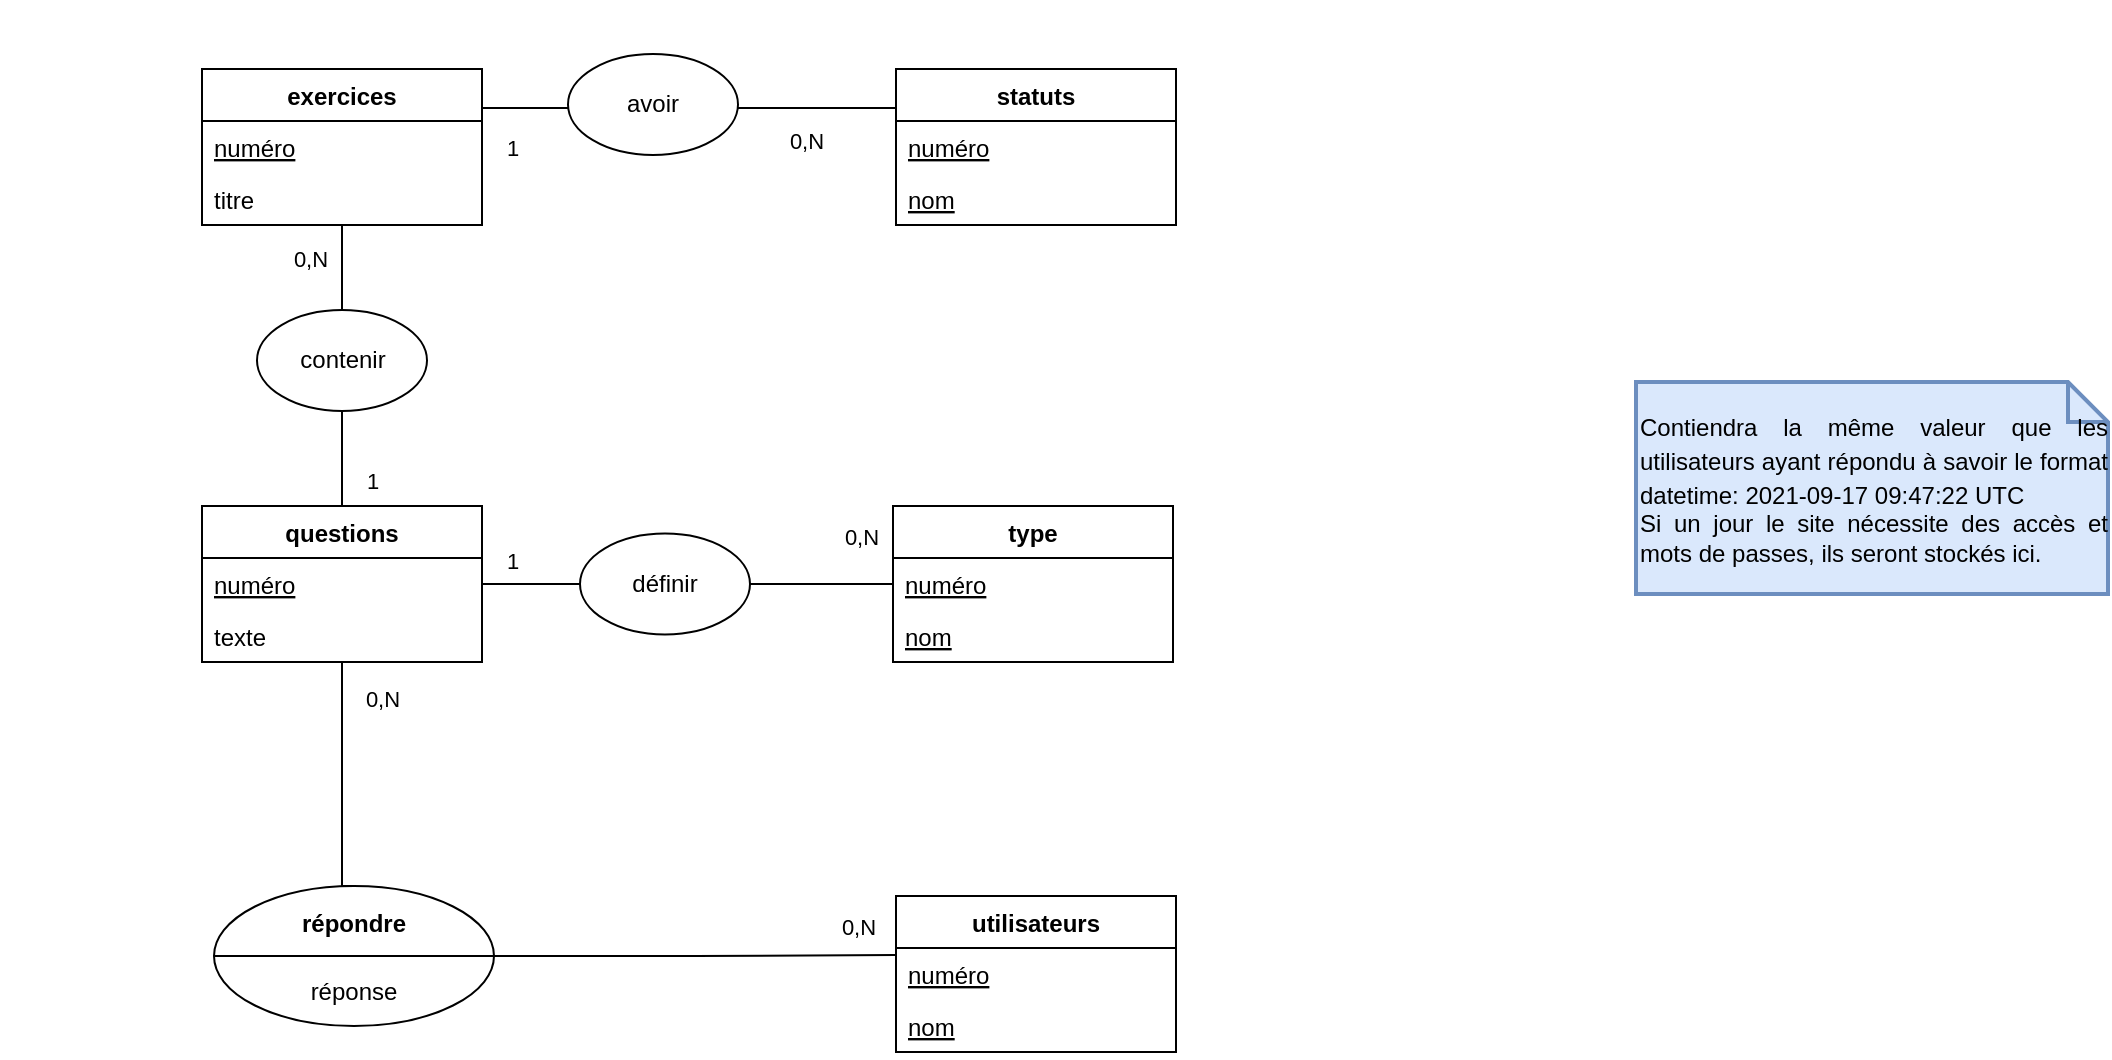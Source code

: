<mxfile version="15.2.9"><diagram id="x8gp0tv5513mIfGYGV-u" name="Page-1"><mxGraphModel dx="1152" dy="637" grid="0" gridSize="10" guides="1" tooltips="1" connect="1" arrows="1" fold="1" page="1" pageScale="1" pageWidth="827" pageHeight="1169" math="0" shadow="0"><root><mxCell id="0"/><mxCell id="1" parent="0"/><mxCell id="SQ1b_e_zmMC94PXXIxP0-1" style="edgeStyle=orthogonalEdgeStyle;rounded=0;orthogonalLoop=1;jettySize=auto;html=1;exitX=1;exitY=0.25;exitDx=0;exitDy=0;entryX=0;entryY=0.25;entryDx=0;entryDy=0;endArrow=none;endFill=0;" edge="1" parent="1" source="SQ1b_e_zmMC94PXXIxP0-5" target="SQ1b_e_zmMC94PXXIxP0-7"><mxGeometry relative="1" as="geometry"/></mxCell><mxCell id="SQ1b_e_zmMC94PXXIxP0-2" value="avoir" style="edgeLabel;html=1;align=center;verticalAlign=middle;resizable=0;points=[];" vertex="1" connectable="0" parent="SQ1b_e_zmMC94PXXIxP0-1"><mxGeometry x="-0.157" y="1" relative="1" as="geometry"><mxPoint as="offset"/></mxGeometry></mxCell><mxCell id="SQ1b_e_zmMC94PXXIxP0-3" value="" style="edgeStyle=orthogonalEdgeStyle;rounded=0;orthogonalLoop=1;jettySize=auto;html=1;endArrow=none;endFill=0;startArrow=none;" edge="1" parent="1" source="SQ1b_e_zmMC94PXXIxP0-35" target="SQ1b_e_zmMC94PXXIxP0-12"><mxGeometry relative="1" as="geometry"/></mxCell><mxCell id="SQ1b_e_zmMC94PXXIxP0-7" value="statuts" style="swimlane;fontStyle=1;childLayout=stackLayout;horizontal=1;startSize=26;horizontalStack=0;resizeParent=1;resizeParentMax=0;resizeLast=0;collapsible=1;marginBottom=0;" vertex="1" parent="1"><mxGeometry x="483" y="44.5" width="140" height="78" as="geometry"/></mxCell><mxCell id="SQ1b_e_zmMC94PXXIxP0-8" value="numéro" style="text;align=left;verticalAlign=top;spacingLeft=4;spacingRight=4;overflow=hidden;rotatable=0;points=[[0,0.5],[1,0.5]];portConstraint=eastwest;fontStyle=4" vertex="1" parent="SQ1b_e_zmMC94PXXIxP0-7"><mxGeometry y="26" width="140" height="26" as="geometry"/></mxCell><mxCell id="SQ1b_e_zmMC94PXXIxP0-59" value="nom" style="text;align=left;verticalAlign=top;spacingLeft=4;spacingRight=4;overflow=hidden;rotatable=0;points=[[0,0.5],[1,0.5]];portConstraint=eastwest;fontStyle=4" vertex="1" parent="SQ1b_e_zmMC94PXXIxP0-7"><mxGeometry y="52" width="140" height="26" as="geometry"/></mxCell><mxCell id="SQ1b_e_zmMC94PXXIxP0-9" value="" style="edgeStyle=orthogonalEdgeStyle;rounded=0;orthogonalLoop=1;jettySize=auto;html=1;endArrow=none;endFill=0;startArrow=none;" edge="1" parent="1" source="SQ1b_e_zmMC94PXXIxP0-36" target="SQ1b_e_zmMC94PXXIxP0-14"><mxGeometry relative="1" as="geometry"/></mxCell><mxCell id="SQ1b_e_zmMC94PXXIxP0-11" value="" style="edgeStyle=orthogonalEdgeStyle;rounded=0;orthogonalLoop=1;jettySize=auto;html=1;endArrow=none;endFill=0;entryX=0.5;entryY=0;entryDx=0;entryDy=0;" edge="1" parent="1" source="SQ1b_e_zmMC94PXXIxP0-12" target="SQ1b_e_zmMC94PXXIxP0-17"><mxGeometry relative="1" as="geometry"><mxPoint x="206" y="395" as="targetPoint"/><Array as="points"><mxPoint x="206" y="356"/><mxPoint x="206" y="356"/></Array></mxGeometry></mxCell><mxCell id="SQ1b_e_zmMC94PXXIxP0-16" value="" style="group" vertex="1" connectable="0" parent="1"><mxGeometry x="142" y="453" width="140" height="70" as="geometry"/></mxCell><mxCell id="SQ1b_e_zmMC94PXXIxP0-17" value="&lt;br&gt;" style="ellipse;whiteSpace=wrap;html=1;" vertex="1" parent="SQ1b_e_zmMC94PXXIxP0-16"><mxGeometry width="140" height="70" as="geometry"/></mxCell><mxCell id="SQ1b_e_zmMC94PXXIxP0-18" value="" style="line;strokeWidth=1;align=left;verticalAlign=middle;spacingTop=-1;spacingLeft=3;spacingRight=3;rotatable=0;labelPosition=right;points=[];portConstraint=eastwest;" vertex="1" parent="SQ1b_e_zmMC94PXXIxP0-16"><mxGeometry y="31" width="140" height="8" as="geometry"/></mxCell><mxCell id="SQ1b_e_zmMC94PXXIxP0-19" value="répondre" style="text;align=center;fontStyle=1;verticalAlign=middle;spacingLeft=3;spacingRight=3;rotatable=0;points=[[0,0.5],[1,0.5]];portConstraint=eastwest;" vertex="1" parent="SQ1b_e_zmMC94PXXIxP0-16"><mxGeometry x="30" y="5" width="80" height="26" as="geometry"/></mxCell><mxCell id="SQ1b_e_zmMC94PXXIxP0-20" value="réponse" style="text;align=center;fontStyle=0;verticalAlign=middle;spacingLeft=3;spacingRight=3;rotatable=0;points=[[0,0.5],[1,0.5]];portConstraint=eastwest;" vertex="1" parent="SQ1b_e_zmMC94PXXIxP0-16"><mxGeometry x="30" y="39" width="80" height="26" as="geometry"/></mxCell><mxCell id="SQ1b_e_zmMC94PXXIxP0-23" style="edgeStyle=orthogonalEdgeStyle;rounded=0;orthogonalLoop=1;jettySize=auto;html=1;endArrow=none;endFill=0;entryX=0.001;entryY=0.135;entryDx=0;entryDy=0;entryPerimeter=0;" edge="1" parent="1" source="SQ1b_e_zmMC94PXXIxP0-18" target="SQ1b_e_zmMC94PXXIxP0-22"><mxGeometry relative="1" as="geometry"><mxPoint x="392" y="488" as="targetPoint"/></mxGeometry></mxCell><mxCell id="SQ1b_e_zmMC94PXXIxP0-24" value="0,N" style="text;align=center;fontStyle=0;verticalAlign=middle;spacingLeft=3;spacingRight=3;strokeColor=none;rotatable=0;points=[[0,0.5],[1,0.5]];portConstraint=eastwest;fillColor=none;fontSize=11;" vertex="1" parent="1"><mxGeometry x="423" y="67" width="31" height="26" as="geometry"/></mxCell><mxCell id="SQ1b_e_zmMC94PXXIxP0-25" value="1" style="text;align=center;fontStyle=0;verticalAlign=middle;spacingLeft=3;spacingRight=3;strokeColor=none;rotatable=0;points=[[0,0.5],[1,0.5]];portConstraint=eastwest;fillColor=none;fontSize=11;" vertex="1" parent="1"><mxGeometry x="276" y="70.5" width="31" height="26" as="geometry"/></mxCell><mxCell id="SQ1b_e_zmMC94PXXIxP0-26" value="1" style="text;align=center;fontStyle=0;verticalAlign=middle;spacingLeft=3;spacingRight=3;strokeColor=none;rotatable=0;points=[[0,0.5],[1,0.5]];portConstraint=eastwest;fillColor=none;fontSize=11;" vertex="1" parent="1"><mxGeometry x="206" y="237" width="31" height="26" as="geometry"/></mxCell><mxCell id="SQ1b_e_zmMC94PXXIxP0-31" value="&lt;div style=&quot;text-align: justify&quot;&gt;&lt;span style=&quot;font-size: 12px&quot;&gt;Contiendra la même valeur que les utilisateurs ayant répondu à savoir le format datetime: 2021-09-17 09:47:22 UTC&lt;/span&gt;&lt;/div&gt;&lt;span style=&quot;font-size: 12px&quot;&gt;&lt;div style=&quot;text-align: justify&quot;&gt;&lt;span&gt;Si un jour le site nécessite des accès et mots de passes, ils seront stockés ici.&amp;nbsp;&lt;/span&gt;&lt;/div&gt;&lt;/span&gt;" style="shape=note;strokeWidth=2;fontSize=14;size=20;whiteSpace=wrap;html=1;fillColor=#dae8fc;strokeColor=#6c8ebf;align=left;" vertex="1" parent="1"><mxGeometry x="853" y="201" width="236" height="106" as="geometry"/></mxCell><mxCell id="SQ1b_e_zmMC94PXXIxP0-32" value="" style="strokeColor=none;shadow=0;gradientColor=none;fontSize=11;align=left;spacing=10;fontColor=#;9E9E9E;verticalAlign=top;spacingTop=100;" vertex="1" parent="1"><mxGeometry x="35" y="10" width="73" height="121" as="geometry"/></mxCell><mxCell id="SQ1b_e_zmMC94PXXIxP0-34" value="avoir" style="ellipse;whiteSpace=wrap;html=1;" vertex="1" parent="1"><mxGeometry x="319" y="37" width="85" height="50.5" as="geometry"/></mxCell><mxCell id="SQ1b_e_zmMC94PXXIxP0-35" value="contenir" style="ellipse;whiteSpace=wrap;html=1;" vertex="1" parent="1"><mxGeometry x="163.5" y="165" width="85" height="50.5" as="geometry"/></mxCell><mxCell id="SQ1b_e_zmMC94PXXIxP0-45" value="" style="edgeStyle=orthogonalEdgeStyle;rounded=0;orthogonalLoop=1;jettySize=auto;html=1;endArrow=none;endFill=0;" edge="1" parent="1" source="SQ1b_e_zmMC94PXXIxP0-5" target="SQ1b_e_zmMC94PXXIxP0-35"><mxGeometry relative="1" as="geometry"><mxPoint x="206" y="122.5" as="sourcePoint"/><mxPoint x="206" y="263" as="targetPoint"/></mxGeometry></mxCell><mxCell id="SQ1b_e_zmMC94PXXIxP0-47" value="" style="group" vertex="1" connectable="0" parent="1"><mxGeometry x="136" y="44.5" width="140" height="107.5" as="geometry"/></mxCell><mxCell id="SQ1b_e_zmMC94PXXIxP0-5" value="exercices" style="swimlane;fontStyle=1;childLayout=stackLayout;horizontal=1;startSize=26;horizontalStack=0;resizeParent=1;resizeParentMax=0;resizeLast=0;collapsible=1;marginBottom=0;" vertex="1" parent="SQ1b_e_zmMC94PXXIxP0-47"><mxGeometry width="140" height="78" as="geometry"/></mxCell><mxCell id="SQ1b_e_zmMC94PXXIxP0-6" value="numéro" style="text;align=left;verticalAlign=top;spacingLeft=4;spacingRight=4;overflow=hidden;rotatable=0;points=[[0,0.5],[1,0.5]];portConstraint=eastwest;fontStyle=4" vertex="1" parent="SQ1b_e_zmMC94PXXIxP0-5"><mxGeometry y="26" width="140" height="26" as="geometry"/></mxCell><mxCell id="SQ1b_e_zmMC94PXXIxP0-44" value="titre" style="text;align=left;verticalAlign=top;spacingLeft=4;spacingRight=4;overflow=hidden;rotatable=0;points=[[0,0.5],[1,0.5]];portConstraint=eastwest;fontStyle=0" vertex="1" parent="SQ1b_e_zmMC94PXXIxP0-5"><mxGeometry y="52" width="140" height="26" as="geometry"/></mxCell><mxCell id="SQ1b_e_zmMC94PXXIxP0-27" value="0,N" style="text;align=center;fontStyle=0;verticalAlign=middle;spacingLeft=3;spacingRight=3;strokeColor=none;rotatable=0;points=[[0,0.5],[1,0.5]];portConstraint=eastwest;fillColor=none;fontSize=11;" vertex="1" parent="SQ1b_e_zmMC94PXXIxP0-47"><mxGeometry x="39" y="81.5" width="31" height="26" as="geometry"/></mxCell><mxCell id="SQ1b_e_zmMC94PXXIxP0-28" style="edgeStyle=orthogonalEdgeStyle;rounded=0;orthogonalLoop=1;jettySize=auto;html=1;exitX=1;exitY=0.5;exitDx=0;exitDy=0;fontSize=11;endArrow=none;endFill=0;" edge="1" parent="SQ1b_e_zmMC94PXXIxP0-47" source="SQ1b_e_zmMC94PXXIxP0-27" target="SQ1b_e_zmMC94PXXIxP0-27"><mxGeometry relative="1" as="geometry"/></mxCell><mxCell id="SQ1b_e_zmMC94PXXIxP0-49" value="" style="group" vertex="1" connectable="0" parent="1"><mxGeometry x="450.5" y="263" width="171" height="52" as="geometry"/></mxCell><mxCell id="SQ1b_e_zmMC94PXXIxP0-14" value="type" style="swimlane;fontStyle=1;childLayout=stackLayout;horizontal=1;startSize=26;horizontalStack=0;resizeParent=1;resizeParentMax=0;resizeLast=0;collapsible=1;marginBottom=0;" vertex="1" parent="SQ1b_e_zmMC94PXXIxP0-49"><mxGeometry x="31" width="140" height="78" as="geometry"/></mxCell><mxCell id="SQ1b_e_zmMC94PXXIxP0-15" value="numéro" style="text;align=left;verticalAlign=top;spacingLeft=4;spacingRight=4;overflow=hidden;rotatable=0;points=[[0,0.5],[1,0.5]];portConstraint=eastwest;fontStyle=4" vertex="1" parent="SQ1b_e_zmMC94PXXIxP0-14"><mxGeometry y="26" width="140" height="26" as="geometry"/></mxCell><mxCell id="SQ1b_e_zmMC94PXXIxP0-61" value="nom" style="text;align=left;verticalAlign=top;spacingLeft=4;spacingRight=4;overflow=hidden;rotatable=0;points=[[0,0.5],[1,0.5]];portConstraint=eastwest;fontStyle=4" vertex="1" parent="SQ1b_e_zmMC94PXXIxP0-14"><mxGeometry y="52" width="140" height="26" as="geometry"/></mxCell><mxCell id="SQ1b_e_zmMC94PXXIxP0-41" value="0,N" style="text;align=center;fontStyle=0;verticalAlign=middle;spacingLeft=3;spacingRight=3;strokeColor=none;rotatable=0;points=[[0,0.5],[1,0.5]];portConstraint=eastwest;fillColor=none;fontSize=11;" vertex="1" parent="SQ1b_e_zmMC94PXXIxP0-49"><mxGeometry y="2" width="31" height="26" as="geometry"/></mxCell><mxCell id="SQ1b_e_zmMC94PXXIxP0-36" value="définir" style="ellipse;whiteSpace=wrap;html=1;" vertex="1" parent="1"><mxGeometry x="325" y="276.75" width="85" height="50.5" as="geometry"/></mxCell><mxCell id="SQ1b_e_zmMC94PXXIxP0-51" value="" style="edgeStyle=orthogonalEdgeStyle;rounded=0;orthogonalLoop=1;jettySize=auto;html=1;endArrow=none;endFill=0;" edge="1" parent="1" source="SQ1b_e_zmMC94PXXIxP0-12" target="SQ1b_e_zmMC94PXXIxP0-36"><mxGeometry relative="1" as="geometry"><mxPoint x="276" y="302" as="sourcePoint"/><mxPoint x="482" y="305.0" as="targetPoint"/></mxGeometry></mxCell><mxCell id="SQ1b_e_zmMC94PXXIxP0-52" value="" style="group" vertex="1" connectable="0" parent="1"><mxGeometry x="449" y="458" width="174" height="52" as="geometry"/></mxCell><mxCell id="SQ1b_e_zmMC94PXXIxP0-21" value="utilisateurs" style="swimlane;fontStyle=1;childLayout=stackLayout;horizontal=1;startSize=26;horizontalStack=0;resizeParent=1;resizeParentMax=0;resizeLast=0;collapsible=1;marginBottom=0;" vertex="1" parent="SQ1b_e_zmMC94PXXIxP0-52"><mxGeometry x="34" width="140" height="78" as="geometry"/></mxCell><mxCell id="SQ1b_e_zmMC94PXXIxP0-22" value="numéro" style="text;align=left;verticalAlign=top;spacingLeft=4;spacingRight=4;overflow=hidden;rotatable=0;points=[[0,0.5],[1,0.5]];portConstraint=eastwest;fontStyle=4" vertex="1" parent="SQ1b_e_zmMC94PXXIxP0-21"><mxGeometry y="26" width="140" height="26" as="geometry"/></mxCell><mxCell id="SQ1b_e_zmMC94PXXIxP0-60" value="nom" style="text;align=left;verticalAlign=top;spacingLeft=4;spacingRight=4;overflow=hidden;rotatable=0;points=[[0,0.5],[1,0.5]];portConstraint=eastwest;fontStyle=4" vertex="1" parent="SQ1b_e_zmMC94PXXIxP0-21"><mxGeometry y="52" width="140" height="26" as="geometry"/></mxCell><mxCell id="SQ1b_e_zmMC94PXXIxP0-30" value="0,N" style="text;align=center;fontStyle=0;verticalAlign=middle;spacingLeft=3;spacingRight=3;strokeColor=none;rotatable=0;points=[[0,0.5],[1,0.5]];portConstraint=eastwest;fillColor=none;fontSize=11;" vertex="1" parent="SQ1b_e_zmMC94PXXIxP0-52"><mxGeometry y="2" width="31" height="26" as="geometry"/></mxCell><mxCell id="SQ1b_e_zmMC94PXXIxP0-53" value="" style="group" vertex="1" connectable="0" parent="1"><mxGeometry x="136" y="263" width="171" height="109" as="geometry"/></mxCell><mxCell id="SQ1b_e_zmMC94PXXIxP0-29" value="0,N" style="text;align=center;fontStyle=0;verticalAlign=middle;spacingLeft=3;spacingRight=3;strokeColor=none;rotatable=0;points=[[0,0.5],[1,0.5]];portConstraint=eastwest;fillColor=none;fontSize=11;" vertex="1" parent="SQ1b_e_zmMC94PXXIxP0-53"><mxGeometry x="75" y="83" width="31" height="26" as="geometry"/></mxCell><mxCell id="SQ1b_e_zmMC94PXXIxP0-50" value="" style="group" vertex="1" connectable="0" parent="SQ1b_e_zmMC94PXXIxP0-53"><mxGeometry width="171" height="78" as="geometry"/></mxCell><mxCell id="SQ1b_e_zmMC94PXXIxP0-12" value="questions" style="swimlane;fontStyle=1;childLayout=stackLayout;horizontal=1;startSize=26;horizontalStack=0;resizeParent=1;resizeParentMax=0;resizeLast=0;collapsible=1;marginBottom=0;" vertex="1" parent="SQ1b_e_zmMC94PXXIxP0-50"><mxGeometry width="140" height="78" as="geometry"/></mxCell><mxCell id="SQ1b_e_zmMC94PXXIxP0-13" value="numéro" style="text;align=left;verticalAlign=top;spacingLeft=4;spacingRight=4;overflow=hidden;rotatable=0;points=[[0,0.5],[1,0.5]];portConstraint=eastwest;fontStyle=4" vertex="1" parent="SQ1b_e_zmMC94PXXIxP0-12"><mxGeometry y="26" width="140" height="26" as="geometry"/></mxCell><mxCell id="SQ1b_e_zmMC94PXXIxP0-43" value="texte&#10;" style="text;align=left;verticalAlign=top;spacingLeft=4;spacingRight=4;overflow=hidden;rotatable=0;points=[[0,0.5],[1,0.5]];portConstraint=eastwest;" vertex="1" parent="SQ1b_e_zmMC94PXXIxP0-12"><mxGeometry y="52" width="140" height="26" as="geometry"/></mxCell><mxCell id="SQ1b_e_zmMC94PXXIxP0-42" value="1" style="text;align=center;fontStyle=0;verticalAlign=middle;spacingLeft=3;spacingRight=3;strokeColor=none;rotatable=0;points=[[0,0.5],[1,0.5]];portConstraint=eastwest;fillColor=none;fontSize=11;" vertex="1" parent="SQ1b_e_zmMC94PXXIxP0-50"><mxGeometry x="140" y="13.75" width="31" height="26" as="geometry"/></mxCell></root></mxGraphModel></diagram></mxfile>